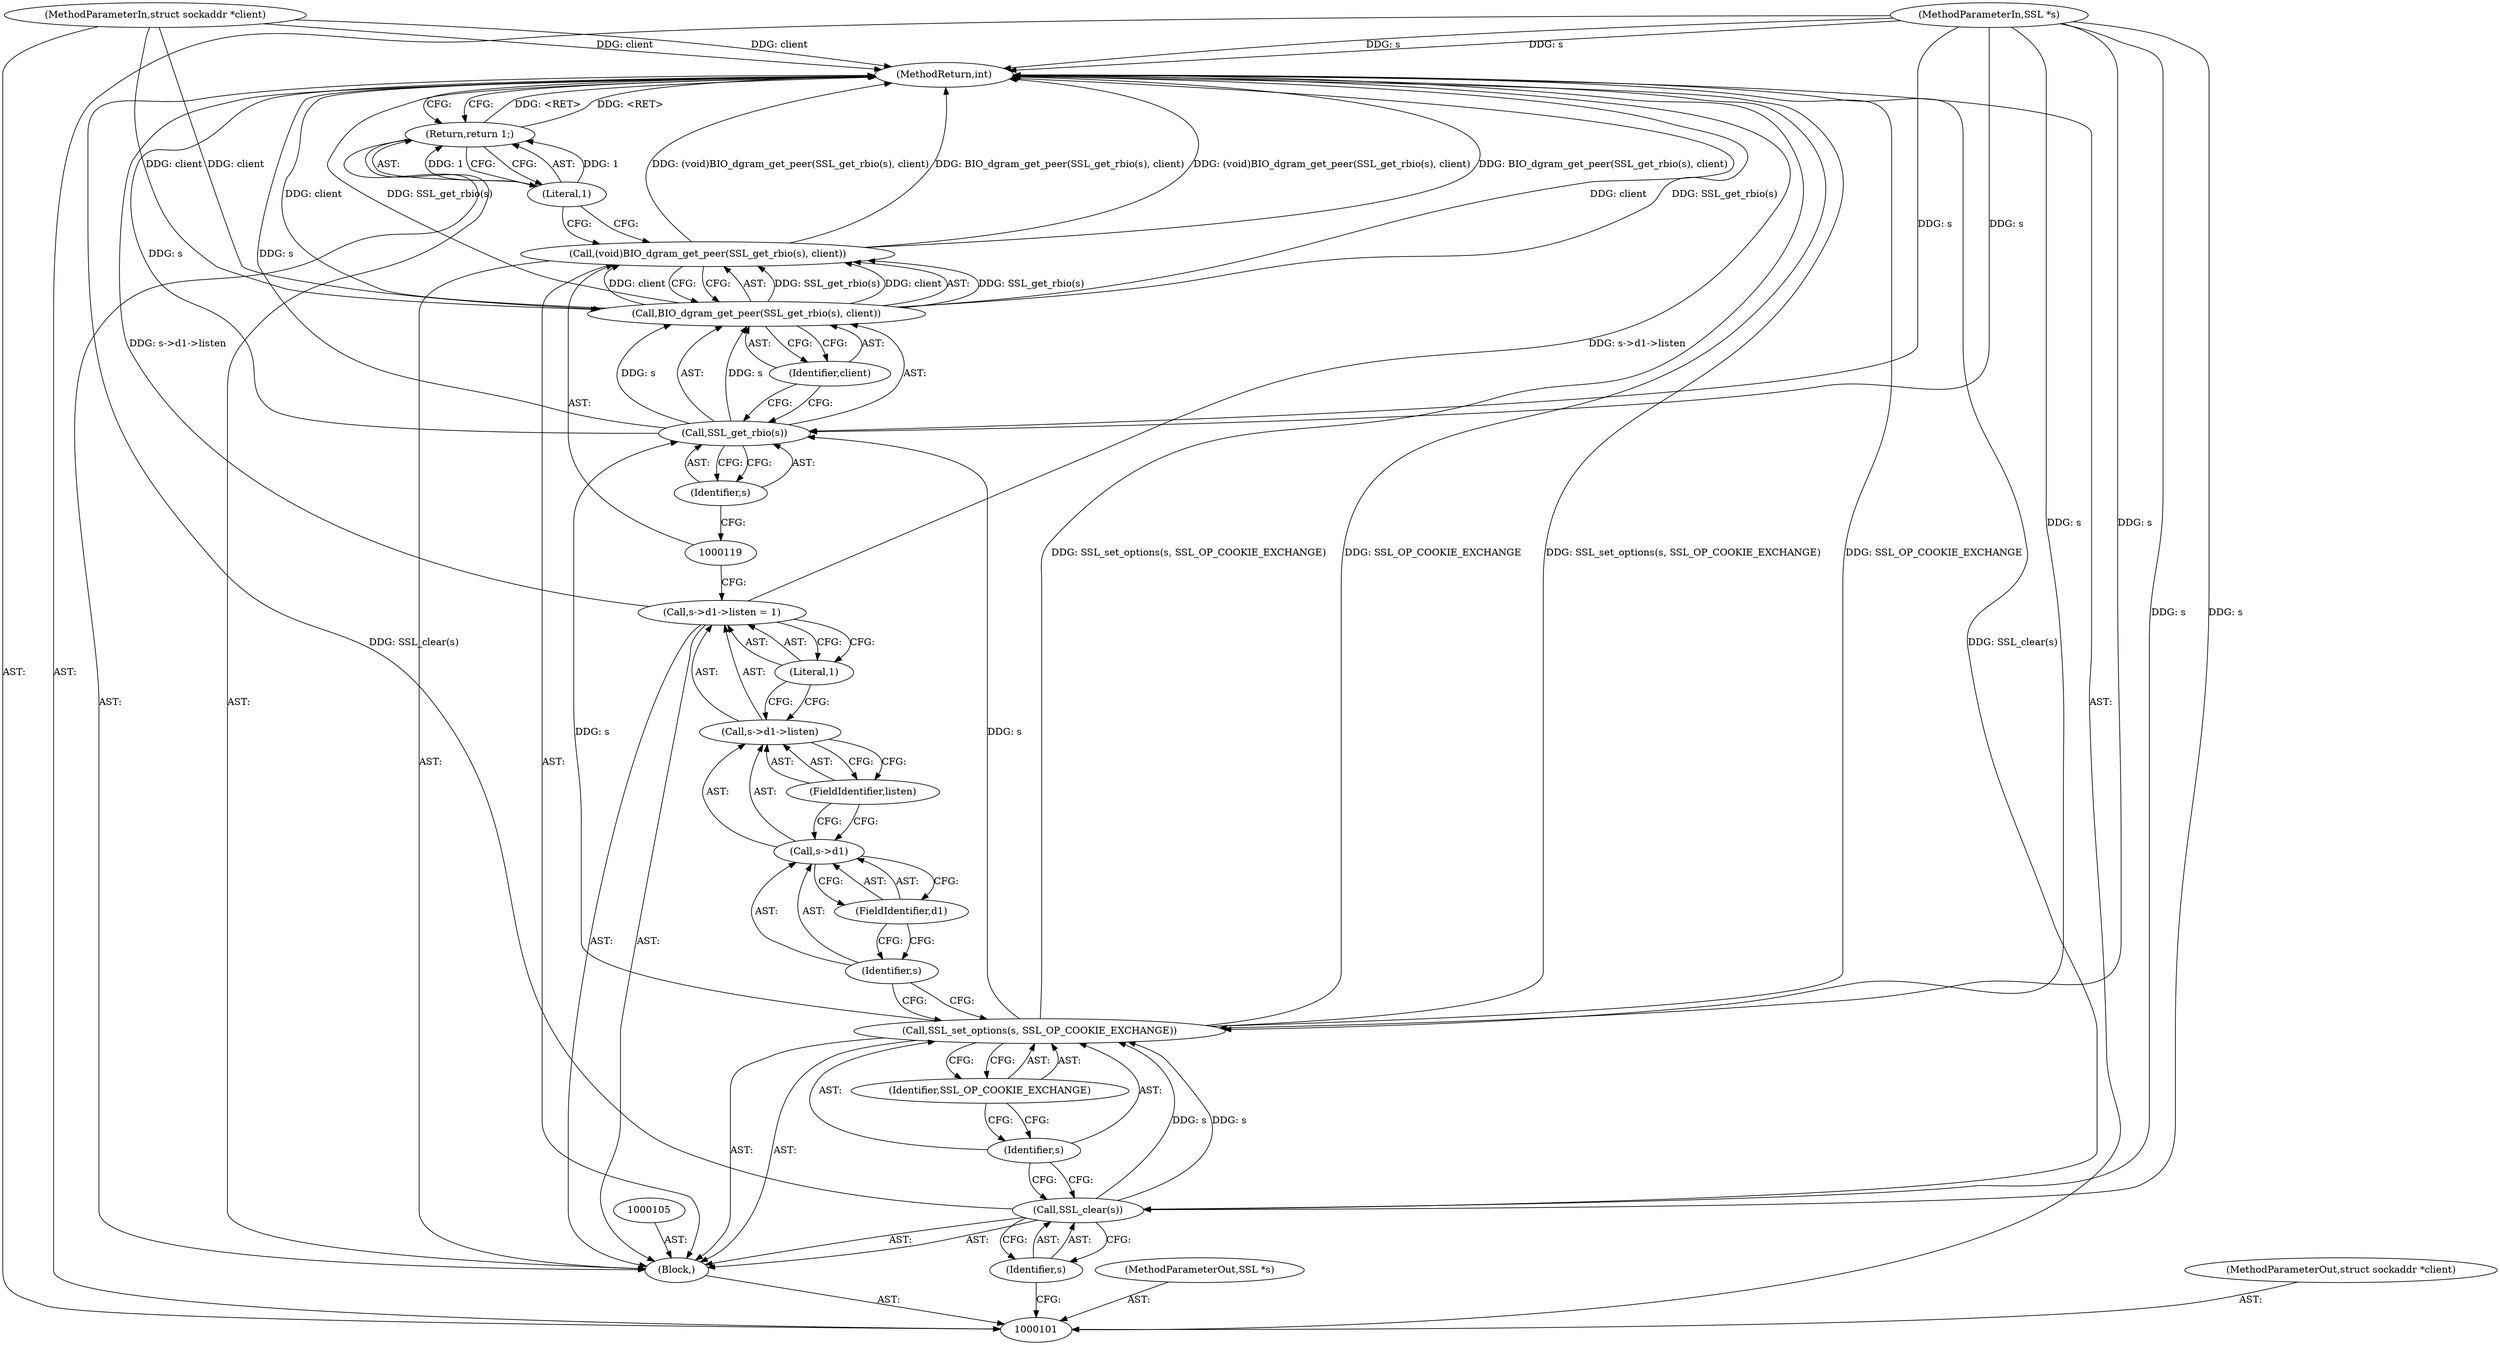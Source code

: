 digraph "0_openssl_819418110b6fff4a7b96f01a5d68f71df3e3b736" {
"1000126" [label="(MethodReturn,int)"];
"1000102" [label="(MethodParameterIn,SSL *s)"];
"1000166" [label="(MethodParameterOut,SSL *s)"];
"1000103" [label="(MethodParameterIn,struct sockaddr *client)"];
"1000167" [label="(MethodParameterOut,struct sockaddr *client)"];
"1000120" [label="(Call,BIO_dgram_get_peer(SSL_get_rbio(s), client))"];
"1000121" [label="(Call,SSL_get_rbio(s))"];
"1000118" [label="(Call,(void)BIO_dgram_get_peer(SSL_get_rbio(s), client))"];
"1000122" [label="(Identifier,s)"];
"1000123" [label="(Identifier,client)"];
"1000125" [label="(Literal,1)"];
"1000124" [label="(Return,return 1;)"];
"1000104" [label="(Block,)"];
"1000107" [label="(Identifier,s)"];
"1000106" [label="(Call,SSL_clear(s))"];
"1000109" [label="(Identifier,s)"];
"1000110" [label="(Identifier,SSL_OP_COOKIE_EXCHANGE)"];
"1000108" [label="(Call,SSL_set_options(s, SSL_OP_COOKIE_EXCHANGE))"];
"1000116" [label="(FieldIdentifier,listen)"];
"1000117" [label="(Literal,1)"];
"1000111" [label="(Call,s->d1->listen = 1)"];
"1000112" [label="(Call,s->d1->listen)"];
"1000113" [label="(Call,s->d1)"];
"1000114" [label="(Identifier,s)"];
"1000115" [label="(FieldIdentifier,d1)"];
"1000126" -> "1000101"  [label="AST: "];
"1000126" -> "1000124"  [label="CFG: "];
"1000108" -> "1000126"  [label="DDG: SSL_set_options(s, SSL_OP_COOKIE_EXCHANGE)"];
"1000108" -> "1000126"  [label="DDG: SSL_OP_COOKIE_EXCHANGE"];
"1000120" -> "1000126"  [label="DDG: client"];
"1000120" -> "1000126"  [label="DDG: SSL_get_rbio(s)"];
"1000103" -> "1000126"  [label="DDG: client"];
"1000118" -> "1000126"  [label="DDG: (void)BIO_dgram_get_peer(SSL_get_rbio(s), client)"];
"1000118" -> "1000126"  [label="DDG: BIO_dgram_get_peer(SSL_get_rbio(s), client)"];
"1000121" -> "1000126"  [label="DDG: s"];
"1000106" -> "1000126"  [label="DDG: SSL_clear(s)"];
"1000102" -> "1000126"  [label="DDG: s"];
"1000111" -> "1000126"  [label="DDG: s->d1->listen"];
"1000124" -> "1000126"  [label="DDG: <RET>"];
"1000102" -> "1000101"  [label="AST: "];
"1000102" -> "1000126"  [label="DDG: s"];
"1000102" -> "1000106"  [label="DDG: s"];
"1000102" -> "1000108"  [label="DDG: s"];
"1000102" -> "1000121"  [label="DDG: s"];
"1000166" -> "1000101"  [label="AST: "];
"1000103" -> "1000101"  [label="AST: "];
"1000103" -> "1000126"  [label="DDG: client"];
"1000103" -> "1000120"  [label="DDG: client"];
"1000167" -> "1000101"  [label="AST: "];
"1000120" -> "1000118"  [label="AST: "];
"1000120" -> "1000123"  [label="CFG: "];
"1000121" -> "1000120"  [label="AST: "];
"1000123" -> "1000120"  [label="AST: "];
"1000118" -> "1000120"  [label="CFG: "];
"1000120" -> "1000126"  [label="DDG: client"];
"1000120" -> "1000126"  [label="DDG: SSL_get_rbio(s)"];
"1000120" -> "1000118"  [label="DDG: SSL_get_rbio(s)"];
"1000120" -> "1000118"  [label="DDG: client"];
"1000121" -> "1000120"  [label="DDG: s"];
"1000103" -> "1000120"  [label="DDG: client"];
"1000121" -> "1000120"  [label="AST: "];
"1000121" -> "1000122"  [label="CFG: "];
"1000122" -> "1000121"  [label="AST: "];
"1000123" -> "1000121"  [label="CFG: "];
"1000121" -> "1000126"  [label="DDG: s"];
"1000121" -> "1000120"  [label="DDG: s"];
"1000108" -> "1000121"  [label="DDG: s"];
"1000102" -> "1000121"  [label="DDG: s"];
"1000118" -> "1000104"  [label="AST: "];
"1000118" -> "1000120"  [label="CFG: "];
"1000119" -> "1000118"  [label="AST: "];
"1000120" -> "1000118"  [label="AST: "];
"1000125" -> "1000118"  [label="CFG: "];
"1000118" -> "1000126"  [label="DDG: (void)BIO_dgram_get_peer(SSL_get_rbio(s), client)"];
"1000118" -> "1000126"  [label="DDG: BIO_dgram_get_peer(SSL_get_rbio(s), client)"];
"1000120" -> "1000118"  [label="DDG: SSL_get_rbio(s)"];
"1000120" -> "1000118"  [label="DDG: client"];
"1000122" -> "1000121"  [label="AST: "];
"1000122" -> "1000119"  [label="CFG: "];
"1000121" -> "1000122"  [label="CFG: "];
"1000123" -> "1000120"  [label="AST: "];
"1000123" -> "1000121"  [label="CFG: "];
"1000120" -> "1000123"  [label="CFG: "];
"1000125" -> "1000124"  [label="AST: "];
"1000125" -> "1000118"  [label="CFG: "];
"1000124" -> "1000125"  [label="CFG: "];
"1000125" -> "1000124"  [label="DDG: 1"];
"1000124" -> "1000104"  [label="AST: "];
"1000124" -> "1000125"  [label="CFG: "];
"1000125" -> "1000124"  [label="AST: "];
"1000126" -> "1000124"  [label="CFG: "];
"1000124" -> "1000126"  [label="DDG: <RET>"];
"1000125" -> "1000124"  [label="DDG: 1"];
"1000104" -> "1000101"  [label="AST: "];
"1000105" -> "1000104"  [label="AST: "];
"1000106" -> "1000104"  [label="AST: "];
"1000108" -> "1000104"  [label="AST: "];
"1000111" -> "1000104"  [label="AST: "];
"1000118" -> "1000104"  [label="AST: "];
"1000124" -> "1000104"  [label="AST: "];
"1000107" -> "1000106"  [label="AST: "];
"1000107" -> "1000101"  [label="CFG: "];
"1000106" -> "1000107"  [label="CFG: "];
"1000106" -> "1000104"  [label="AST: "];
"1000106" -> "1000107"  [label="CFG: "];
"1000107" -> "1000106"  [label="AST: "];
"1000109" -> "1000106"  [label="CFG: "];
"1000106" -> "1000126"  [label="DDG: SSL_clear(s)"];
"1000102" -> "1000106"  [label="DDG: s"];
"1000106" -> "1000108"  [label="DDG: s"];
"1000109" -> "1000108"  [label="AST: "];
"1000109" -> "1000106"  [label="CFG: "];
"1000110" -> "1000109"  [label="CFG: "];
"1000110" -> "1000108"  [label="AST: "];
"1000110" -> "1000109"  [label="CFG: "];
"1000108" -> "1000110"  [label="CFG: "];
"1000108" -> "1000104"  [label="AST: "];
"1000108" -> "1000110"  [label="CFG: "];
"1000109" -> "1000108"  [label="AST: "];
"1000110" -> "1000108"  [label="AST: "];
"1000114" -> "1000108"  [label="CFG: "];
"1000108" -> "1000126"  [label="DDG: SSL_set_options(s, SSL_OP_COOKIE_EXCHANGE)"];
"1000108" -> "1000126"  [label="DDG: SSL_OP_COOKIE_EXCHANGE"];
"1000106" -> "1000108"  [label="DDG: s"];
"1000102" -> "1000108"  [label="DDG: s"];
"1000108" -> "1000121"  [label="DDG: s"];
"1000116" -> "1000112"  [label="AST: "];
"1000116" -> "1000113"  [label="CFG: "];
"1000112" -> "1000116"  [label="CFG: "];
"1000117" -> "1000111"  [label="AST: "];
"1000117" -> "1000112"  [label="CFG: "];
"1000111" -> "1000117"  [label="CFG: "];
"1000111" -> "1000104"  [label="AST: "];
"1000111" -> "1000117"  [label="CFG: "];
"1000112" -> "1000111"  [label="AST: "];
"1000117" -> "1000111"  [label="AST: "];
"1000119" -> "1000111"  [label="CFG: "];
"1000111" -> "1000126"  [label="DDG: s->d1->listen"];
"1000112" -> "1000111"  [label="AST: "];
"1000112" -> "1000116"  [label="CFG: "];
"1000113" -> "1000112"  [label="AST: "];
"1000116" -> "1000112"  [label="AST: "];
"1000117" -> "1000112"  [label="CFG: "];
"1000113" -> "1000112"  [label="AST: "];
"1000113" -> "1000115"  [label="CFG: "];
"1000114" -> "1000113"  [label="AST: "];
"1000115" -> "1000113"  [label="AST: "];
"1000116" -> "1000113"  [label="CFG: "];
"1000114" -> "1000113"  [label="AST: "];
"1000114" -> "1000108"  [label="CFG: "];
"1000115" -> "1000114"  [label="CFG: "];
"1000115" -> "1000113"  [label="AST: "];
"1000115" -> "1000114"  [label="CFG: "];
"1000113" -> "1000115"  [label="CFG: "];
}
